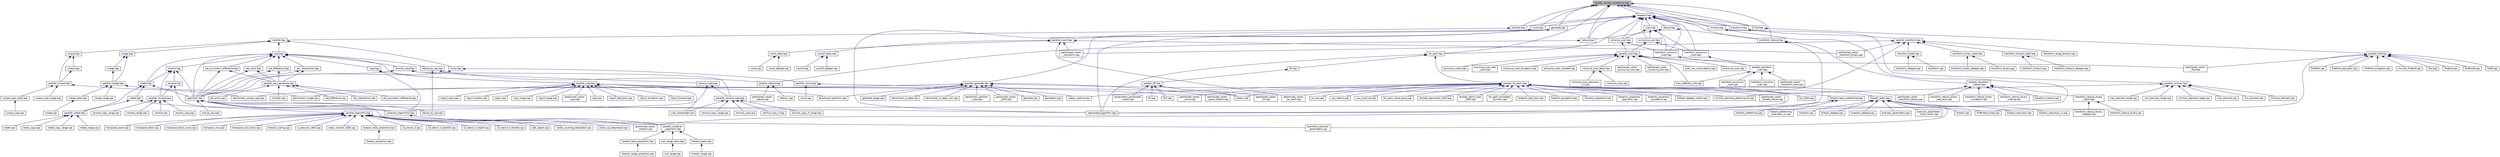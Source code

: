 digraph "handle_remote_exceptions.hpp"
{
  edge [fontname="Helvetica",fontsize="10",labelfontname="Helvetica",labelfontsize="10"];
  node [fontname="Helvetica",fontsize="10",shape=record];
  Node395 [label="handle_remote_exceptions.hpp",height=0.2,width=0.4,color="black", fillcolor="grey75", style="filled", fontcolor="black"];
  Node395 -> Node396 [dir="back",color="midnightblue",fontsize="10",style="solid",fontname="Helvetica"];
  Node396 [label="count.hpp",height=0.2,width=0.4,color="black", fillcolor="white", style="filled",URL="$d9/dd7/segmented__algorithms_2count_8hpp.html"];
  Node396 -> Node397 [dir="back",color="midnightblue",fontsize="10",style="solid",fontname="Helvetica"];
  Node397 [label="parallel_count.hpp",height=0.2,width=0.4,color="black", fillcolor="white", style="filled",URL="$de/d0a/parallel__count_8hpp.html"];
  Node397 -> Node398 [dir="back",color="midnightblue",fontsize="10",style="solid",fontname="Helvetica"];
  Node398 [label="count_tests.hpp",height=0.2,width=0.4,color="black", fillcolor="white", style="filled",URL="$de/d3a/count__tests_8hpp.html"];
  Node398 -> Node399 [dir="back",color="midnightblue",fontsize="10",style="solid",fontname="Helvetica"];
  Node399 [label="count.cpp",height=0.2,width=0.4,color="black", fillcolor="white", style="filled",URL="$d3/d01/count_8cpp.html"];
  Node398 -> Node400 [dir="back",color="midnightblue",fontsize="10",style="solid",fontname="Helvetica"];
  Node400 [label="count_datapar.cpp",height=0.2,width=0.4,color="black", fillcolor="white", style="filled",URL="$d6/d38/count__datapar_8cpp.html"];
  Node397 -> Node401 [dir="back",color="midnightblue",fontsize="10",style="solid",fontname="Helvetica"];
  Node401 [label="countif_tests.hpp",height=0.2,width=0.4,color="black", fillcolor="white", style="filled",URL="$d4/da4/countif__tests_8hpp.html"];
  Node401 -> Node402 [dir="back",color="midnightblue",fontsize="10",style="solid",fontname="Helvetica"];
  Node402 [label="countif.cpp",height=0.2,width=0.4,color="black", fillcolor="white", style="filled",URL="$d9/df1/countif_8cpp.html"];
  Node401 -> Node403 [dir="back",color="midnightblue",fontsize="10",style="solid",fontname="Helvetica"];
  Node403 [label="countif_datapar.cpp",height=0.2,width=0.4,color="black", fillcolor="white", style="filled",URL="$dc/d0b/countif__datapar_8cpp.html"];
  Node397 -> Node404 [dir="back",color="midnightblue",fontsize="10",style="solid",fontname="Helvetica"];
  Node404 [label="partitioned_vector\l_for_each.cpp",height=0.2,width=0.4,color="black", fillcolor="white", style="filled",URL="$de/dc8/partitioned__vector__for__each_8cpp.html"];
  Node397 -> Node405 [dir="back",color="midnightblue",fontsize="10",style="solid",fontname="Helvetica"];
  Node405 [label="partitioned_vector\l_transform.cpp",height=0.2,width=0.4,color="black", fillcolor="white", style="filled",URL="$d5/dda/partitioned__vector__transform_8cpp.html"];
  Node397 -> Node406 [dir="back",color="midnightblue",fontsize="10",style="solid",fontname="Helvetica"];
  Node406 [label="partitioned_vector\l_transform_binary.cpp",height=0.2,width=0.4,color="black", fillcolor="white", style="filled",URL="$d8/d95/partitioned__vector__transform__binary_8cpp.html"];
  Node396 -> Node407 [dir="back",color="midnightblue",fontsize="10",style="solid",fontname="Helvetica"];
  Node407 [label="segmented_algorithm.hpp",height=0.2,width=0.4,color="black", fillcolor="white", style="filled",URL="$d2/d57/segmented__algorithm_8hpp.html"];
  Node395 -> Node408 [dir="back",color="midnightblue",fontsize="10",style="solid",fontname="Helvetica"];
  Node408 [label="dispatch.hpp",height=0.2,width=0.4,color="black", fillcolor="white", style="filled",URL="$d6/dc5/segmented__algorithms_2detail_2dispatch_8hpp.html"];
  Node408 -> Node396 [dir="back",color="midnightblue",fontsize="10",style="solid",fontname="Helvetica"];
  Node408 -> Node409 [dir="back",color="midnightblue",fontsize="10",style="solid",fontname="Helvetica"];
  Node409 [label="reduce.hpp",height=0.2,width=0.4,color="black", fillcolor="white", style="filled",URL="$d9/d26/parallel_2segmented__algorithms_2detail_2reduce_8hpp.html"];
  Node409 -> Node410 [dir="back",color="midnightblue",fontsize="10",style="solid",fontname="Helvetica"];
  Node410 [label="reduce.hpp",height=0.2,width=0.4,color="black", fillcolor="white", style="filled",URL="$d8/d1a/parallel_2segmented__algorithms_2reduce_8hpp.html"];
  Node410 -> Node411 [dir="back",color="midnightblue",fontsize="10",style="solid",fontname="Helvetica"];
  Node411 [label="parallel_reduce.hpp",height=0.2,width=0.4,color="black", fillcolor="white", style="filled",URL="$d4/d04/parallel__reduce_8hpp.html"];
  Node411 -> Node412 [dir="back",color="midnightblue",fontsize="10",style="solid",fontname="Helvetica"];
  Node412 [label="reduce_.cpp",height=0.2,width=0.4,color="black", fillcolor="white", style="filled",URL="$d5/d03/reduce___8cpp.html"];
  Node411 -> Node413 [dir="back",color="midnightblue",fontsize="10",style="solid",fontname="Helvetica"];
  Node413 [label="partitioned_vector\l_reduce.cpp",height=0.2,width=0.4,color="black", fillcolor="white", style="filled",URL="$d0/d35/partitioned__vector__reduce_8cpp.html"];
  Node409 -> Node414 [dir="back",color="midnightblue",fontsize="10",style="solid",fontname="Helvetica"];
  Node414 [label="transform_reduce.hpp",height=0.2,width=0.4,color="black", fillcolor="white", style="filled",URL="$d5/da7/segmented__algorithms_2transform__reduce_8hpp.html"];
  Node414 -> Node415 [dir="back",color="midnightblue",fontsize="10",style="solid",fontname="Helvetica"];
  Node415 [label="parallel_transform\l_reduce.hpp",height=0.2,width=0.4,color="black", fillcolor="white", style="filled",URL="$d9/d59/parallel__transform__reduce_8hpp.html"];
  Node415 -> Node416 [dir="back",color="midnightblue",fontsize="10",style="solid",fontname="Helvetica"];
  Node416 [label="transform_reduce_binary\l_scaling.cpp",height=0.2,width=0.4,color="black", fillcolor="white", style="filled",URL="$d1/dae/transform__reduce__binary__scaling_8cpp.html"];
  Node415 -> Node417 [dir="back",color="midnightblue",fontsize="10",style="solid",fontname="Helvetica"];
  Node417 [label="transform_reduce.cpp",height=0.2,width=0.4,color="black", fillcolor="white", style="filled",URL="$dc/db9/transform__reduce_8cpp.html"];
  Node415 -> Node418 [dir="back",color="midnightblue",fontsize="10",style="solid",fontname="Helvetica"];
  Node418 [label="transform_reduce_binary\l_tests.hpp",height=0.2,width=0.4,color="black", fillcolor="white", style="filled",URL="$da/d3e/transform__reduce__binary__tests_8hpp.html"];
  Node418 -> Node419 [dir="back",color="midnightblue",fontsize="10",style="solid",fontname="Helvetica"];
  Node419 [label="transform_reduce_binary.cpp",height=0.2,width=0.4,color="black", fillcolor="white", style="filled",URL="$d2/db0/transform__reduce__binary_8cpp.html"];
  Node418 -> Node420 [dir="back",color="midnightblue",fontsize="10",style="solid",fontname="Helvetica"];
  Node420 [label="transform_reduce_binary\l_datapar.cpp",height=0.2,width=0.4,color="black", fillcolor="white", style="filled",URL="$d8/d42/transform__reduce__binary__datapar_8cpp.html"];
  Node415 -> Node421 [dir="back",color="midnightblue",fontsize="10",style="solid",fontname="Helvetica"];
  Node421 [label="transform_reduce_binary\l_bad_alloc.cpp",height=0.2,width=0.4,color="black", fillcolor="white", style="filled",URL="$d6/d34/transform__reduce__binary__bad__alloc_8cpp.html"];
  Node415 -> Node422 [dir="back",color="midnightblue",fontsize="10",style="solid",fontname="Helvetica"];
  Node422 [label="transform_reduce_binary\l_exception.cpp",height=0.2,width=0.4,color="black", fillcolor="white", style="filled",URL="$d0/d01/transform__reduce__binary__exception_8cpp.html"];
  Node415 -> Node423 [dir="back",color="midnightblue",fontsize="10",style="solid",fontname="Helvetica"];
  Node423 [label="partitioned_vector\l_transform_reduce.cpp",height=0.2,width=0.4,color="black", fillcolor="white", style="filled",URL="$d7/dab/partitioned__vector__transform__reduce_8cpp.html"];
  Node414 -> Node407 [dir="back",color="midnightblue",fontsize="10",style="solid",fontname="Helvetica"];
  Node408 -> Node424 [dir="back",color="midnightblue",fontsize="10",style="solid",fontname="Helvetica"];
  Node424 [label="scan.hpp",height=0.2,width=0.4,color="black", fillcolor="white", style="filled",URL="$de/dc0/scan_8hpp.html"];
  Node424 -> Node425 [dir="back",color="midnightblue",fontsize="10",style="solid",fontname="Helvetica"];
  Node425 [label="exclusive_scan.hpp",height=0.2,width=0.4,color="black", fillcolor="white", style="filled",URL="$d0/d53/segmented__algorithms_2exclusive__scan_8hpp.html"];
  Node425 -> Node426 [dir="back",color="midnightblue",fontsize="10",style="solid",fontname="Helvetica"];
  Node426 [label="parallel_scan.hpp",height=0.2,width=0.4,color="black", fillcolor="white", style="filled",URL="$d6/d0a/parallel__scan_8hpp.html"];
  Node426 -> Node427 [dir="back",color="midnightblue",fontsize="10",style="solid",fontname="Helvetica"];
  Node427 [label="scan_different_inits.cpp",height=0.2,width=0.4,color="black", fillcolor="white", style="filled",URL="$d6/d4b/scan__different__inits_8cpp.html"];
  Node426 -> Node428 [dir="back",color="midnightblue",fontsize="10",style="solid",fontname="Helvetica"];
  Node428 [label="scan_non_commutative.cpp",height=0.2,width=0.4,color="black", fillcolor="white", style="filled",URL="$d8/de4/scan__non__commutative_8cpp.html"];
  Node426 -> Node429 [dir="back",color="midnightblue",fontsize="10",style="solid",fontname="Helvetica"];
  Node429 [label="exclusive_scan.cpp",height=0.2,width=0.4,color="black", fillcolor="white", style="filled",URL="$dc/dd7/exclusive__scan_8cpp.html"];
  Node426 -> Node430 [dir="back",color="midnightblue",fontsize="10",style="solid",fontname="Helvetica"];
  Node430 [label="exclusive_scan2.cpp",height=0.2,width=0.4,color="black", fillcolor="white", style="filled",URL="$dc/dc7/exclusive__scan2_8cpp.html"];
  Node426 -> Node431 [dir="back",color="midnightblue",fontsize="10",style="solid",fontname="Helvetica"];
  Node431 [label="exclusive_scan_bad\l_alloc.cpp",height=0.2,width=0.4,color="black", fillcolor="white", style="filled",URL="$d5/ded/exclusive__scan__bad__alloc_8cpp.html"];
  Node426 -> Node432 [dir="back",color="midnightblue",fontsize="10",style="solid",fontname="Helvetica"];
  Node432 [label="exclusive_scan_exception.cpp",height=0.2,width=0.4,color="black", fillcolor="white", style="filled",URL="$d1/d9b/exclusive__scan__exception_8cpp.html"];
  Node426 -> Node433 [dir="back",color="midnightblue",fontsize="10",style="solid",fontname="Helvetica"];
  Node433 [label="exclusive_scan_validate.cpp",height=0.2,width=0.4,color="black", fillcolor="white", style="filled",URL="$df/d8d/exclusive__scan__validate_8cpp.html"];
  Node426 -> Node434 [dir="back",color="midnightblue",fontsize="10",style="solid",fontname="Helvetica"];
  Node434 [label="inclusive_scan_tests.hpp",height=0.2,width=0.4,color="black", fillcolor="white", style="filled",URL="$d1/d1e/inclusive__scan__tests_8hpp.html"];
  Node434 -> Node435 [dir="back",color="midnightblue",fontsize="10",style="solid",fontname="Helvetica"];
  Node435 [label="inclusive_scan.cpp",height=0.2,width=0.4,color="black", fillcolor="white", style="filled",URL="$d4/d31/inclusive__scan_8cpp.html"];
  Node434 -> Node436 [dir="back",color="midnightblue",fontsize="10",style="solid",fontname="Helvetica"];
  Node436 [label="inclusive_scan_executors\l_v1.cpp",height=0.2,width=0.4,color="black", fillcolor="white", style="filled",URL="$da/dda/inclusive__scan__executors__v1_8cpp.html"];
  Node426 -> Node437 [dir="back",color="midnightblue",fontsize="10",style="solid",fontname="Helvetica"];
  Node437 [label="partitioned_vector\l_exclusive_scan.cpp",height=0.2,width=0.4,color="black", fillcolor="white", style="filled",URL="$d2/dda/partitioned__vector__exclusive__scan_8cpp.html"];
  Node426 -> Node438 [dir="back",color="midnightblue",fontsize="10",style="solid",fontname="Helvetica"];
  Node438 [label="partitioned_vector\l_find.cpp",height=0.2,width=0.4,color="black", fillcolor="white", style="filled",URL="$d7/d04/partitioned__vector__find_8cpp.html"];
  Node426 -> Node439 [dir="back",color="midnightblue",fontsize="10",style="solid",fontname="Helvetica"];
  Node439 [label="partitioned_vector\l_inclusive_scan.cpp",height=0.2,width=0.4,color="black", fillcolor="white", style="filled",URL="$d0/dd9/partitioned__vector__inclusive__scan_8cpp.html"];
  Node425 -> Node440 [dir="back",color="midnightblue",fontsize="10",style="solid",fontname="Helvetica"];
  Node440 [label="transform_exclusive\l_scan.hpp",height=0.2,width=0.4,color="black", fillcolor="white", style="filled",URL="$d2/dda/segmented__algorithms_2transform__exclusive__scan_8hpp.html"];
  Node440 -> Node441 [dir="back",color="midnightblue",fontsize="10",style="solid",fontname="Helvetica"];
  Node441 [label="parallel_transform\l_scan.hpp",height=0.2,width=0.4,color="black", fillcolor="white", style="filled",URL="$da/de2/parallel__transform__scan_8hpp.html"];
  Node441 -> Node427 [dir="back",color="midnightblue",fontsize="10",style="solid",fontname="Helvetica"];
  Node441 -> Node442 [dir="back",color="midnightblue",fontsize="10",style="solid",fontname="Helvetica"];
  Node442 [label="transform_exclusive\l_scan.cpp",height=0.2,width=0.4,color="black", fillcolor="white", style="filled",URL="$d0/d9c/transform__exclusive__scan_8cpp.html"];
  Node441 -> Node443 [dir="back",color="midnightblue",fontsize="10",style="solid",fontname="Helvetica"];
  Node443 [label="transform_inclusive\l_scan.cpp",height=0.2,width=0.4,color="black", fillcolor="white", style="filled",URL="$d0/d83/transform__inclusive__scan_8cpp.html"];
  Node441 -> Node444 [dir="back",color="midnightblue",fontsize="10",style="solid",fontname="Helvetica"];
  Node444 [label="partitioned_vector\l_transform_scan.cpp",height=0.2,width=0.4,color="black", fillcolor="white", style="filled",URL="$d5/d12/partitioned__vector__transform__scan_8cpp.html"];
  Node424 -> Node445 [dir="back",color="midnightblue",fontsize="10",style="solid",fontname="Helvetica"];
  Node445 [label="inclusive_scan.hpp",height=0.2,width=0.4,color="black", fillcolor="white", style="filled",URL="$d8/de5/segmented__algorithms_2inclusive__scan_8hpp.html"];
  Node445 -> Node426 [dir="back",color="midnightblue",fontsize="10",style="solid",fontname="Helvetica"];
  Node445 -> Node446 [dir="back",color="midnightblue",fontsize="10",style="solid",fontname="Helvetica"];
  Node446 [label="transform_inclusive\l_scan.hpp",height=0.2,width=0.4,color="black", fillcolor="white", style="filled",URL="$d7/d20/segmented__algorithms_2transform__inclusive__scan_8hpp.html"];
  Node446 -> Node441 [dir="back",color="midnightblue",fontsize="10",style="solid",fontname="Helvetica"];
  Node424 -> Node440 [dir="back",color="midnightblue",fontsize="10",style="solid",fontname="Helvetica"];
  Node424 -> Node446 [dir="back",color="midnightblue",fontsize="10",style="solid",fontname="Helvetica"];
  Node408 -> Node447 [dir="back",color="midnightblue",fontsize="10",style="solid",fontname="Helvetica"];
  Node447 [label="transfer.hpp",height=0.2,width=0.4,color="black", fillcolor="white", style="filled",URL="$da/d37/parallel_2segmented__algorithms_2detail_2transfer_8hpp.html"];
  Node447 -> Node448 [dir="back",color="midnightblue",fontsize="10",style="solid",fontname="Helvetica"];
  Node448 [label="transfer.hpp",height=0.2,width=0.4,color="black", fillcolor="white", style="filled",URL="$d2/d1f/parallel_2algorithms_2detail_2transfer_8hpp.html"];
  Node448 -> Node449 [dir="back",color="midnightblue",fontsize="10",style="solid",fontname="Helvetica"];
  Node449 [label="copy.hpp",height=0.2,width=0.4,color="black", fillcolor="white", style="filled",URL="$d3/d90/algorithms_2copy_8hpp.html"];
  Node449 -> Node450 [dir="back",color="midnightblue",fontsize="10",style="solid",fontname="Helvetica"];
  Node450 [label="parallel_copy.hpp",height=0.2,width=0.4,color="black", fillcolor="white", style="filled",URL="$d8/d06/parallel__copy_8hpp.html"];
  Node450 -> Node451 [dir="back",color="midnightblue",fontsize="10",style="solid",fontname="Helvetica"];
  Node451 [label="cublas_matmul.cpp",height=0.2,width=0.4,color="black", fillcolor="white", style="filled",URL="$dd/d84/cublas__matmul_8cpp.html"];
  Node450 -> Node452 [dir="back",color="midnightblue",fontsize="10",style="solid",fontname="Helvetica"];
  Node452 [label="stream.cpp",height=0.2,width=0.4,color="black", fillcolor="white", style="filled",URL="$da/d5f/stream_8cpp.html"];
  Node450 -> Node453 [dir="back",color="midnightblue",fontsize="10",style="solid",fontname="Helvetica"];
  Node453 [label="benchmark_partition.cpp",height=0.2,width=0.4,color="black", fillcolor="white", style="filled",URL="$d9/d88/benchmark__partition_8cpp.html"];
  Node450 -> Node454 [dir="back",color="midnightblue",fontsize="10",style="solid",fontname="Helvetica"];
  Node454 [label="scan_shortlength.cpp",height=0.2,width=0.4,color="black", fillcolor="white", style="filled",URL="$de/d75/scan__shortlength_8cpp.html"];
  Node450 -> Node455 [dir="back",color="midnightblue",fontsize="10",style="solid",fontname="Helvetica"];
  Node455 [label="copy.cpp",height=0.2,width=0.4,color="black", fillcolor="white", style="filled",URL="$d9/d54/copy_8cpp.html"];
  Node450 -> Node456 [dir="back",color="midnightblue",fontsize="10",style="solid",fontname="Helvetica"];
  Node456 [label="copyif_bad_alloc.cpp",height=0.2,width=0.4,color="black", fillcolor="white", style="filled",URL="$d0/ddd/copyif__bad__alloc_8cpp.html"];
  Node450 -> Node457 [dir="back",color="midnightblue",fontsize="10",style="solid",fontname="Helvetica"];
  Node457 [label="copyif_exception.cpp",height=0.2,width=0.4,color="black", fillcolor="white", style="filled",URL="$dc/d81/copyif__exception_8cpp.html"];
  Node450 -> Node458 [dir="back",color="midnightblue",fontsize="10",style="solid",fontname="Helvetica"];
  Node458 [label="copyif_forward.cpp",height=0.2,width=0.4,color="black", fillcolor="white", style="filled",URL="$d3/d04/copyif__forward_8cpp.html"];
  Node450 -> Node459 [dir="back",color="midnightblue",fontsize="10",style="solid",fontname="Helvetica"];
  Node459 [label="copyif_input.cpp",height=0.2,width=0.4,color="black", fillcolor="white", style="filled",URL="$d5/d41/copyif__input_8cpp.html"];
  Node450 -> Node460 [dir="back",color="midnightblue",fontsize="10",style="solid",fontname="Helvetica"];
  Node460 [label="copyif_random.cpp",height=0.2,width=0.4,color="black", fillcolor="white", style="filled",URL="$dc/d22/copyif__random_8cpp.html"];
  Node450 -> Node461 [dir="back",color="midnightblue",fontsize="10",style="solid",fontname="Helvetica"];
  Node461 [label="copyn.cpp",height=0.2,width=0.4,color="black", fillcolor="white", style="filled",URL="$d3/d44/copyn_8cpp.html"];
  Node450 -> Node462 [dir="back",color="midnightblue",fontsize="10",style="solid",fontname="Helvetica"];
  Node462 [label="copy_range.cpp",height=0.2,width=0.4,color="black", fillcolor="white", style="filled",URL="$d8/d92/copy__range_8cpp.html"];
  Node450 -> Node463 [dir="back",color="midnightblue",fontsize="10",style="solid",fontname="Helvetica"];
  Node463 [label="copyif_range.cpp",height=0.2,width=0.4,color="black", fillcolor="white", style="filled",URL="$dc/dff/copyif__range_8cpp.html"];
  Node450 -> Node464 [dir="back",color="midnightblue",fontsize="10",style="solid",fontname="Helvetica"];
  Node464 [label="partitioned_vector\l_copy.cpp",height=0.2,width=0.4,color="black", fillcolor="white", style="filled",URL="$d9/d91/partitioned__vector__copy_8cpp.html"];
  Node449 -> Node465 [dir="back",color="midnightblue",fontsize="10",style="solid",fontname="Helvetica"];
  Node465 [label="algorithm.hpp",height=0.2,width=0.4,color="black", fillcolor="white", style="filled",URL="$de/d55/algorithm_8hpp.html"];
  Node465 -> Node466 [dir="back",color="midnightblue",fontsize="10",style="solid",fontname="Helvetica"];
  Node466 [label="parallel_algorithm.hpp",height=0.2,width=0.4,color="black", fillcolor="white", style="filled",URL="$d9/db1/parallel__algorithm_8hpp.html"];
  Node466 -> Node467 [dir="back",color="midnightblue",fontsize="10",style="solid",fontname="Helvetica"];
  Node467 [label="1d_stencil_4.cpp",height=0.2,width=0.4,color="black", fillcolor="white", style="filled",URL="$d1/d7d/1d__stencil__4_8cpp.html"];
  Node466 -> Node468 [dir="back",color="midnightblue",fontsize="10",style="solid",fontname="Helvetica"];
  Node468 [label="1d_stencil_4_parallel.cpp",height=0.2,width=0.4,color="black", fillcolor="white", style="filled",URL="$d6/d05/1d__stencil__4__parallel_8cpp.html"];
  Node466 -> Node469 [dir="back",color="midnightblue",fontsize="10",style="solid",fontname="Helvetica"];
  Node469 [label="1d_stencil_4_repart.cpp",height=0.2,width=0.4,color="black", fillcolor="white", style="filled",URL="$d0/d6b/1d__stencil__4__repart_8cpp.html"];
  Node466 -> Node470 [dir="back",color="midnightblue",fontsize="10",style="solid",fontname="Helvetica"];
  Node470 [label="1d_stencil_4_throttle.cpp",height=0.2,width=0.4,color="black", fillcolor="white", style="filled",URL="$d6/de5/1d__stencil__4__throttle_8cpp.html"];
  Node466 -> Node471 [dir="back",color="midnightblue",fontsize="10",style="solid",fontname="Helvetica"];
  Node471 [label="safe_object.cpp",height=0.2,width=0.4,color="black", fillcolor="white", style="filled",URL="$dd/d52/safe__object_8cpp.html"];
  Node466 -> Node472 [dir="back",color="midnightblue",fontsize="10",style="solid",fontname="Helvetica"];
  Node472 [label="vector_counting_dotproduct.cpp",height=0.2,width=0.4,color="black", fillcolor="white", style="filled",URL="$df/de9/vector__counting__dotproduct_8cpp.html"];
  Node466 -> Node473 [dir="back",color="midnightblue",fontsize="10",style="solid",fontname="Helvetica"];
  Node473 [label="vector_zip_dotproduct.cpp",height=0.2,width=0.4,color="black", fillcolor="white", style="filled",URL="$dc/d18/vector__zip__dotproduct_8cpp.html"];
  Node466 -> Node474 [dir="back",color="midnightblue",fontsize="10",style="solid",fontname="Helvetica"];
  Node474 [label="transpose_await.cpp",height=0.2,width=0.4,color="black", fillcolor="white", style="filled",URL="$de/d68/transpose__await_8cpp.html"];
  Node466 -> Node475 [dir="back",color="midnightblue",fontsize="10",style="solid",fontname="Helvetica"];
  Node475 [label="transpose_block.cpp",height=0.2,width=0.4,color="black", fillcolor="white", style="filled",URL="$d0/de1/transpose__block_8cpp.html"];
  Node466 -> Node476 [dir="back",color="midnightblue",fontsize="10",style="solid",fontname="Helvetica"];
  Node476 [label="transpose_block_numa.cpp",height=0.2,width=0.4,color="black", fillcolor="white", style="filled",URL="$dd/d3b/transpose__block__numa_8cpp.html"];
  Node466 -> Node477 [dir="back",color="midnightblue",fontsize="10",style="solid",fontname="Helvetica"];
  Node477 [label="transpose_smp.cpp",height=0.2,width=0.4,color="black", fillcolor="white", style="filled",URL="$d2/d99/transpose__smp_8cpp.html"];
  Node466 -> Node478 [dir="back",color="midnightblue",fontsize="10",style="solid",fontname="Helvetica"];
  Node478 [label="transpose_smp_block.cpp",height=0.2,width=0.4,color="black", fillcolor="white", style="filled",URL="$da/d4d/transpose__smp__block_8cpp.html"];
  Node466 -> Node479 [dir="back",color="midnightblue",fontsize="10",style="solid",fontname="Helvetica"];
  Node479 [label="foreach_scaling.cpp",height=0.2,width=0.4,color="black", fillcolor="white", style="filled",URL="$d4/d94/foreach__scaling_8cpp.html"];
  Node466 -> Node480 [dir="back",color="midnightblue",fontsize="10",style="solid",fontname="Helvetica"];
  Node480 [label="partitioned_vector\l_foreach.cpp",height=0.2,width=0.4,color="black", fillcolor="white", style="filled",URL="$df/d5f/partitioned__vector__foreach_8cpp.html"];
  Node466 -> Node481 [dir="back",color="midnightblue",fontsize="10",style="solid",fontname="Helvetica"];
  Node481 [label="is_executor_1691.cpp",height=0.2,width=0.4,color="black", fillcolor="white", style="filled",URL="$d2/d1e/is__executor__1691_8cpp.html"];
  Node466 -> Node482 [dir="back",color="midnightblue",fontsize="10",style="solid",fontname="Helvetica"];
  Node482 [label="static_chunker_2282.cpp",height=0.2,width=0.4,color="black", fillcolor="white", style="filled",URL="$d5/d52/static__chunker__2282_8cpp.html"];
  Node466 -> Node483 [dir="back",color="midnightblue",fontsize="10",style="solid",fontname="Helvetica"];
  Node483 [label="foreach_tests_projection.hpp",height=0.2,width=0.4,color="black", fillcolor="white", style="filled",URL="$dd/d98/algorithms_2foreach__tests__projection_8hpp.html"];
  Node483 -> Node484 [dir="back",color="midnightblue",fontsize="10",style="solid",fontname="Helvetica"];
  Node484 [label="foreach_projection.cpp",height=0.2,width=0.4,color="black", fillcolor="white", style="filled",URL="$d3/d3e/foreach__projection_8cpp.html"];
  Node466 -> Node485 [dir="back",color="midnightblue",fontsize="10",style="solid",fontname="Helvetica"];
  Node485 [label="persistent_executor\l_parameters.cpp",height=0.2,width=0.4,color="black", fillcolor="white", style="filled",URL="$db/d9b/persistent__executor__parameters_8cpp.html"];
  Node465 -> Node486 [dir="back",color="midnightblue",fontsize="10",style="solid",fontname="Helvetica"];
  Node486 [label="parallel_container\l_algorithm.hpp",height=0.2,width=0.4,color="black", fillcolor="white", style="filled",URL="$d4/d28/parallel__container__algorithm_8hpp.html"];
  Node486 -> Node487 [dir="back",color="midnightblue",fontsize="10",style="solid",fontname="Helvetica"];
  Node487 [label="foreach_tests.hpp",height=0.2,width=0.4,color="black", fillcolor="white", style="filled",URL="$d1/da3/container__algorithms_2foreach__tests_8hpp.html"];
  Node487 -> Node488 [dir="back",color="midnightblue",fontsize="10",style="solid",fontname="Helvetica"];
  Node488 [label="foreach_range.cpp",height=0.2,width=0.4,color="black", fillcolor="white", style="filled",URL="$d1/d8e/foreach__range_8cpp.html"];
  Node486 -> Node489 [dir="back",color="midnightblue",fontsize="10",style="solid",fontname="Helvetica"];
  Node489 [label="foreach_tests_projection.hpp",height=0.2,width=0.4,color="black", fillcolor="white", style="filled",URL="$d4/d89/container__algorithms_2foreach__tests__projection_8hpp.html"];
  Node489 -> Node490 [dir="back",color="midnightblue",fontsize="10",style="solid",fontname="Helvetica"];
  Node490 [label="foreach_range_projection.cpp",height=0.2,width=0.4,color="black", fillcolor="white", style="filled",URL="$d6/d56/foreach__range__projection_8cpp.html"];
  Node486 -> Node491 [dir="back",color="midnightblue",fontsize="10",style="solid",fontname="Helvetica"];
  Node491 [label="sort_range_tests.hpp",height=0.2,width=0.4,color="black", fillcolor="white", style="filled",URL="$df/d52/sort__range__tests_8hpp.html"];
  Node491 -> Node492 [dir="back",color="midnightblue",fontsize="10",style="solid",fontname="Helvetica"];
  Node492 [label="sort_range.cpp",height=0.2,width=0.4,color="black", fillcolor="white", style="filled",URL="$dd/d6a/sort__range_8cpp.html"];
  Node465 -> Node493 [dir="back",color="midnightblue",fontsize="10",style="solid",fontname="Helvetica"];
  Node493 [label="container_algorithms.hpp",height=0.2,width=0.4,color="black", fillcolor="white", style="filled",URL="$de/da1/container__algorithms_8hpp.html"];
  Node493 -> Node486 [dir="back",color="midnightblue",fontsize="10",style="solid",fontname="Helvetica"];
  Node465 -> Node407 [dir="back",color="midnightblue",fontsize="10",style="solid",fontname="Helvetica"];
  Node465 -> Node494 [dir="back",color="midnightblue",fontsize="10",style="solid",fontname="Helvetica"];
  Node494 [label="findfirstof_binary.cpp",height=0.2,width=0.4,color="black", fillcolor="white", style="filled",URL="$db/da2/findfirstof__binary_8cpp.html"];
  Node465 -> Node495 [dir="back",color="midnightblue",fontsize="10",style="solid",fontname="Helvetica"];
  Node495 [label="reduce_by_key.cpp",height=0.2,width=0.4,color="black", fillcolor="white", style="filled",URL="$dd/dde/reduce__by__key_8cpp.html"];
  Node465 -> Node496 [dir="back",color="midnightblue",fontsize="10",style="solid",fontname="Helvetica"];
  Node496 [label="sort_by_key.cpp",height=0.2,width=0.4,color="black", fillcolor="white", style="filled",URL="$df/daa/sort__by__key_8cpp.html"];
  Node449 -> Node497 [dir="back",color="midnightblue",fontsize="10",style="solid",fontname="Helvetica"];
  Node497 [label="reduce_by_key.hpp",height=0.2,width=0.4,color="black", fillcolor="white", style="filled",URL="$d9/d4a/reduce__by__key_8hpp.html"];
  Node497 -> Node411 [dir="back",color="midnightblue",fontsize="10",style="solid",fontname="Helvetica"];
  Node497 -> Node495 [dir="back",color="midnightblue",fontsize="10",style="solid",fontname="Helvetica"];
  Node449 -> Node498 [dir="back",color="midnightblue",fontsize="10",style="solid",fontname="Helvetica"];
  Node498 [label="remove_copy.hpp",height=0.2,width=0.4,color="black", fillcolor="white", style="filled",URL="$d6/db8/algorithms_2remove__copy_8hpp.html"];
  Node498 -> Node499 [dir="back",color="midnightblue",fontsize="10",style="solid",fontname="Helvetica"];
  Node499 [label="parallel_remove_copy.hpp",height=0.2,width=0.4,color="black", fillcolor="white", style="filled",URL="$d3/d53/parallel__remove__copy_8hpp.html"];
  Node499 -> Node454 [dir="back",color="midnightblue",fontsize="10",style="solid",fontname="Helvetica"];
  Node499 -> Node500 [dir="back",color="midnightblue",fontsize="10",style="solid",fontname="Helvetica"];
  Node500 [label="remove_copy.cpp",height=0.2,width=0.4,color="black", fillcolor="white", style="filled",URL="$de/db8/remove__copy_8cpp.html"];
  Node499 -> Node501 [dir="back",color="midnightblue",fontsize="10",style="solid",fontname="Helvetica"];
  Node501 [label="remove_copy_if.cpp",height=0.2,width=0.4,color="black", fillcolor="white", style="filled",URL="$d1/d0f/remove__copy__if_8cpp.html"];
  Node499 -> Node502 [dir="back",color="midnightblue",fontsize="10",style="solid",fontname="Helvetica"];
  Node502 [label="remove_copy_if_range.cpp",height=0.2,width=0.4,color="black", fillcolor="white", style="filled",URL="$df/d42/remove__copy__if__range_8cpp.html"];
  Node499 -> Node503 [dir="back",color="midnightblue",fontsize="10",style="solid",fontname="Helvetica"];
  Node503 [label="remove_copy_range.cpp",height=0.2,width=0.4,color="black", fillcolor="white", style="filled",URL="$dd/d90/remove__copy__range_8cpp.html"];
  Node498 -> Node465 [dir="back",color="midnightblue",fontsize="10",style="solid",fontname="Helvetica"];
  Node498 -> Node504 [dir="back",color="midnightblue",fontsize="10",style="solid",fontname="Helvetica"];
  Node504 [label="remove_copy.hpp",height=0.2,width=0.4,color="black", fillcolor="white", style="filled",URL="$d5/d0b/container__algorithms_2remove__copy_8hpp.html"];
  Node504 -> Node499 [dir="back",color="midnightblue",fontsize="10",style="solid",fontname="Helvetica"];
  Node504 -> Node493 [dir="back",color="midnightblue",fontsize="10",style="solid",fontname="Helvetica"];
  Node449 -> Node505 [dir="back",color="midnightblue",fontsize="10",style="solid",fontname="Helvetica"];
  Node505 [label="reverse.hpp",height=0.2,width=0.4,color="black", fillcolor="white", style="filled",URL="$d2/df8/algorithms_2reverse_8hpp.html"];
  Node505 -> Node506 [dir="back",color="midnightblue",fontsize="10",style="solid",fontname="Helvetica"];
  Node506 [label="parallel_reverse.hpp",height=0.2,width=0.4,color="black", fillcolor="white", style="filled",URL="$d0/d25/parallel__reverse_8hpp.html"];
  Node506 -> Node507 [dir="back",color="midnightblue",fontsize="10",style="solid",fontname="Helvetica"];
  Node507 [label="reverse.cpp",height=0.2,width=0.4,color="black", fillcolor="white", style="filled",URL="$d8/dc4/reverse_8cpp.html"];
  Node506 -> Node508 [dir="back",color="midnightblue",fontsize="10",style="solid",fontname="Helvetica"];
  Node508 [label="reverse_copy.cpp",height=0.2,width=0.4,color="black", fillcolor="white", style="filled",URL="$dd/d14/reverse__copy_8cpp.html"];
  Node506 -> Node509 [dir="back",color="midnightblue",fontsize="10",style="solid",fontname="Helvetica"];
  Node509 [label="reverse_copy_range.cpp",height=0.2,width=0.4,color="black", fillcolor="white", style="filled",URL="$dc/d43/reverse__copy__range_8cpp.html"];
  Node506 -> Node510 [dir="back",color="midnightblue",fontsize="10",style="solid",fontname="Helvetica"];
  Node510 [label="reverse_range.cpp",height=0.2,width=0.4,color="black", fillcolor="white", style="filled",URL="$df/de9/reverse__range_8cpp.html"];
  Node505 -> Node465 [dir="back",color="midnightblue",fontsize="10",style="solid",fontname="Helvetica"];
  Node505 -> Node511 [dir="back",color="midnightblue",fontsize="10",style="solid",fontname="Helvetica"];
  Node511 [label="rotate.hpp",height=0.2,width=0.4,color="black", fillcolor="white", style="filled",URL="$da/df0/algorithms_2rotate_8hpp.html"];
  Node511 -> Node512 [dir="back",color="midnightblue",fontsize="10",style="solid",fontname="Helvetica"];
  Node512 [label="parallel_rotate.hpp",height=0.2,width=0.4,color="black", fillcolor="white", style="filled",URL="$db/dcd/parallel__rotate_8hpp.html"];
  Node512 -> Node513 [dir="back",color="midnightblue",fontsize="10",style="solid",fontname="Helvetica"];
  Node513 [label="rotate.cpp",height=0.2,width=0.4,color="black", fillcolor="white", style="filled",URL="$d7/d5d/rotate_8cpp.html"];
  Node512 -> Node514 [dir="back",color="midnightblue",fontsize="10",style="solid",fontname="Helvetica"];
  Node514 [label="rotate_copy.cpp",height=0.2,width=0.4,color="black", fillcolor="white", style="filled",URL="$da/d77/rotate__copy_8cpp.html"];
  Node512 -> Node515 [dir="back",color="midnightblue",fontsize="10",style="solid",fontname="Helvetica"];
  Node515 [label="rotate_copy_range.cpp",height=0.2,width=0.4,color="black", fillcolor="white", style="filled",URL="$df/d8b/rotate__copy__range_8cpp.html"];
  Node512 -> Node516 [dir="back",color="midnightblue",fontsize="10",style="solid",fontname="Helvetica"];
  Node516 [label="rotate_range.cpp",height=0.2,width=0.4,color="black", fillcolor="white", style="filled",URL="$d5/d40/rotate__range_8cpp.html"];
  Node511 -> Node465 [dir="back",color="midnightblue",fontsize="10",style="solid",fontname="Helvetica"];
  Node511 -> Node517 [dir="back",color="midnightblue",fontsize="10",style="solid",fontname="Helvetica"];
  Node517 [label="rotate.hpp",height=0.2,width=0.4,color="black", fillcolor="white", style="filled",URL="$da/d1b/container__algorithms_2rotate_8hpp.html"];
  Node517 -> Node512 [dir="back",color="midnightblue",fontsize="10",style="solid",fontname="Helvetica"];
  Node517 -> Node493 [dir="back",color="midnightblue",fontsize="10",style="solid",fontname="Helvetica"];
  Node505 -> Node518 [dir="back",color="midnightblue",fontsize="10",style="solid",fontname="Helvetica"];
  Node518 [label="reverse.hpp",height=0.2,width=0.4,color="black", fillcolor="white", style="filled",URL="$db/dd1/container__algorithms_2reverse_8hpp.html"];
  Node518 -> Node506 [dir="back",color="midnightblue",fontsize="10",style="solid",fontname="Helvetica"];
  Node518 -> Node493 [dir="back",color="midnightblue",fontsize="10",style="solid",fontname="Helvetica"];
  Node449 -> Node511 [dir="back",color="midnightblue",fontsize="10",style="solid",fontname="Helvetica"];
  Node449 -> Node519 [dir="back",color="midnightblue",fontsize="10",style="solid",fontname="Helvetica"];
  Node519 [label="set_difference.hpp",height=0.2,width=0.4,color="black", fillcolor="white", style="filled",URL="$d9/d20/set__difference_8hpp.html"];
  Node519 -> Node520 [dir="back",color="midnightblue",fontsize="10",style="solid",fontname="Helvetica"];
  Node520 [label="parallel_set_operations.hpp",height=0.2,width=0.4,color="black", fillcolor="white", style="filled",URL="$d6/d3c/parallel__set__operations_8hpp.html"];
  Node520 -> Node521 [dir="back",color="midnightblue",fontsize="10",style="solid",fontname="Helvetica"];
  Node521 [label="includes.cpp",height=0.2,width=0.4,color="black", fillcolor="white", style="filled",URL="$dc/d10/includes_8cpp.html"];
  Node520 -> Node522 [dir="back",color="midnightblue",fontsize="10",style="solid",fontname="Helvetica"];
  Node522 [label="set_difference.cpp",height=0.2,width=0.4,color="black", fillcolor="white", style="filled",URL="$d5/d98/set__difference_8cpp.html"];
  Node520 -> Node523 [dir="back",color="midnightblue",fontsize="10",style="solid",fontname="Helvetica"];
  Node523 [label="set_intersection.cpp",height=0.2,width=0.4,color="black", fillcolor="white", style="filled",URL="$dd/d83/set__intersection_8cpp.html"];
  Node520 -> Node524 [dir="back",color="midnightblue",fontsize="10",style="solid",fontname="Helvetica"];
  Node524 [label="set_symmetric_difference.cpp",height=0.2,width=0.4,color="black", fillcolor="white", style="filled",URL="$d4/d0c/set__symmetric__difference_8cpp.html"];
  Node520 -> Node525 [dir="back",color="midnightblue",fontsize="10",style="solid",fontname="Helvetica"];
  Node525 [label="set_union.cpp",height=0.2,width=0.4,color="black", fillcolor="white", style="filled",URL="$d7/d76/set__union_8cpp.html"];
  Node519 -> Node465 [dir="back",color="midnightblue",fontsize="10",style="solid",fontname="Helvetica"];
  Node449 -> Node526 [dir="back",color="midnightblue",fontsize="10",style="solid",fontname="Helvetica"];
  Node526 [label="set_intersection.hpp",height=0.2,width=0.4,color="black", fillcolor="white", style="filled",URL="$d1/dd5/set__intersection_8hpp.html"];
  Node526 -> Node520 [dir="back",color="midnightblue",fontsize="10",style="solid",fontname="Helvetica"];
  Node526 -> Node465 [dir="back",color="midnightblue",fontsize="10",style="solid",fontname="Helvetica"];
  Node449 -> Node527 [dir="back",color="midnightblue",fontsize="10",style="solid",fontname="Helvetica"];
  Node527 [label="set_symmetric_difference.hpp",height=0.2,width=0.4,color="black", fillcolor="white", style="filled",URL="$de/da4/set__symmetric__difference_8hpp.html"];
  Node527 -> Node520 [dir="back",color="midnightblue",fontsize="10",style="solid",fontname="Helvetica"];
  Node527 -> Node465 [dir="back",color="midnightblue",fontsize="10",style="solid",fontname="Helvetica"];
  Node449 -> Node528 [dir="back",color="midnightblue",fontsize="10",style="solid",fontname="Helvetica"];
  Node528 [label="set_union.hpp",height=0.2,width=0.4,color="black", fillcolor="white", style="filled",URL="$d9/d1a/set__union_8hpp.html"];
  Node528 -> Node520 [dir="back",color="midnightblue",fontsize="10",style="solid",fontname="Helvetica"];
  Node528 -> Node465 [dir="back",color="midnightblue",fontsize="10",style="solid",fontname="Helvetica"];
  Node449 -> Node529 [dir="back",color="midnightblue",fontsize="10",style="solid",fontname="Helvetica"];
  Node529 [label="copy.hpp",height=0.2,width=0.4,color="black", fillcolor="white", style="filled",URL="$dc/de5/container__algorithms_2copy_8hpp.html"];
  Node529 -> Node450 [dir="back",color="midnightblue",fontsize="10",style="solid",fontname="Helvetica"];
  Node529 -> Node493 [dir="back",color="midnightblue",fontsize="10",style="solid",fontname="Helvetica"];
  Node448 -> Node530 [dir="back",color="midnightblue",fontsize="10",style="solid",fontname="Helvetica"];
  Node530 [label="merge.hpp",height=0.2,width=0.4,color="black", fillcolor="white", style="filled",URL="$d6/dc7/algorithms_2merge_8hpp.html"];
  Node530 -> Node531 [dir="back",color="midnightblue",fontsize="10",style="solid",fontname="Helvetica"];
  Node531 [label="parallel_merge.hpp",height=0.2,width=0.4,color="black", fillcolor="white", style="filled",URL="$da/d52/parallel__merge_8hpp.html"];
  Node531 -> Node532 [dir="back",color="midnightblue",fontsize="10",style="solid",fontname="Helvetica"];
  Node532 [label="benchmark_merge.cpp",height=0.2,width=0.4,color="black", fillcolor="white", style="filled",URL="$dd/d49/benchmark__merge_8cpp.html"];
  Node531 -> Node533 [dir="back",color="midnightblue",fontsize="10",style="solid",fontname="Helvetica"];
  Node533 [label="merge_tests.hpp",height=0.2,width=0.4,color="black", fillcolor="white", style="filled",URL="$dc/d10/merge__tests_8hpp.html"];
  Node533 -> Node534 [dir="back",color="midnightblue",fontsize="10",style="solid",fontname="Helvetica"];
  Node534 [label="merge.cpp",height=0.2,width=0.4,color="black", fillcolor="white", style="filled",URL="$d1/da4/merge_8cpp.html"];
  Node531 -> Node535 [dir="back",color="midnightblue",fontsize="10",style="solid",fontname="Helvetica"];
  Node535 [label="merge_range.cpp",height=0.2,width=0.4,color="black", fillcolor="white", style="filled",URL="$db/d38/merge__range_8cpp.html"];
  Node530 -> Node536 [dir="back",color="midnightblue",fontsize="10",style="solid",fontname="Helvetica"];
  Node536 [label="merge.hpp",height=0.2,width=0.4,color="black", fillcolor="white", style="filled",URL="$d1/d93/container__algorithms_2merge_8hpp.html"];
  Node536 -> Node531 [dir="back",color="midnightblue",fontsize="10",style="solid",fontname="Helvetica"];
  Node448 -> Node537 [dir="back",color="midnightblue",fontsize="10",style="solid",fontname="Helvetica"];
  Node537 [label="move.hpp",height=0.2,width=0.4,color="black", fillcolor="white", style="filled",URL="$d4/d71/move_8hpp.html"];
  Node537 -> Node538 [dir="back",color="midnightblue",fontsize="10",style="solid",fontname="Helvetica"];
  Node538 [label="parallel_move.hpp",height=0.2,width=0.4,color="black", fillcolor="white", style="filled",URL="$d0/d4f/parallel__move_8hpp.html"];
  Node538 -> Node539 [dir="back",color="midnightblue",fontsize="10",style="solid",fontname="Helvetica"];
  Node539 [label="move.cpp",height=0.2,width=0.4,color="black", fillcolor="white", style="filled",URL="$d5/d5f/move_8cpp.html"];
  Node538 -> Node540 [dir="back",color="midnightblue",fontsize="10",style="solid",fontname="Helvetica"];
  Node540 [label="partitioned_vector\l_move.cpp",height=0.2,width=0.4,color="black", fillcolor="white", style="filled",URL="$d8/d25/partitioned__vector__move_8cpp.html"];
  Node537 -> Node465 [dir="back",color="midnightblue",fontsize="10",style="solid",fontname="Helvetica"];
  Node448 -> Node541 [dir="back",color="midnightblue",fontsize="10",style="solid",fontname="Helvetica"];
  Node541 [label="unique.hpp",height=0.2,width=0.4,color="black", fillcolor="white", style="filled",URL="$d8/d56/algorithms_2unique_8hpp.html"];
  Node541 -> Node542 [dir="back",color="midnightblue",fontsize="10",style="solid",fontname="Helvetica"];
  Node542 [label="parallel_unique.hpp",height=0.2,width=0.4,color="black", fillcolor="white", style="filled",URL="$d5/d3a/parallel__unique_8hpp.html"];
  Node542 -> Node543 [dir="back",color="midnightblue",fontsize="10",style="solid",fontname="Helvetica"];
  Node543 [label="benchmark_unique_copy.cpp",height=0.2,width=0.4,color="black", fillcolor="white", style="filled",URL="$d9/d53/benchmark__unique__copy_8cpp.html"];
  Node542 -> Node544 [dir="back",color="midnightblue",fontsize="10",style="solid",fontname="Helvetica"];
  Node544 [label="unique_copy_tests.hpp",height=0.2,width=0.4,color="black", fillcolor="white", style="filled",URL="$d8/dff/unique__copy__tests_8hpp.html"];
  Node544 -> Node545 [dir="back",color="midnightblue",fontsize="10",style="solid",fontname="Helvetica"];
  Node545 [label="unique_copy.cpp",height=0.2,width=0.4,color="black", fillcolor="white", style="filled",URL="$de/dbb/unique__copy_8cpp.html"];
  Node542 -> Node546 [dir="back",color="midnightblue",fontsize="10",style="solid",fontname="Helvetica"];
  Node546 [label="unique_copy_range.cpp",height=0.2,width=0.4,color="black", fillcolor="white", style="filled",URL="$db/d2d/unique__copy__range_8cpp.html"];
  Node541 -> Node547 [dir="back",color="midnightblue",fontsize="10",style="solid",fontname="Helvetica"];
  Node547 [label="unique.hpp",height=0.2,width=0.4,color="black", fillcolor="white", style="filled",URL="$dd/da8/container__algorithms_2unique_8hpp.html"];
  Node547 -> Node542 [dir="back",color="midnightblue",fontsize="10",style="solid",fontname="Helvetica"];
  Node408 -> Node425 [dir="back",color="midnightblue",fontsize="10",style="solid",fontname="Helvetica"];
  Node408 -> Node548 [dir="back",color="midnightblue",fontsize="10",style="solid",fontname="Helvetica"];
  Node548 [label="find.hpp",height=0.2,width=0.4,color="black", fillcolor="white", style="filled",URL="$d4/d1f/segmented__algorithms_2find_8hpp.html"];
  Node548 -> Node549 [dir="back",color="midnightblue",fontsize="10",style="solid",fontname="Helvetica"];
  Node549 [label="parallel_find.hpp",height=0.2,width=0.4,color="black", fillcolor="white", style="filled",URL="$d3/da7/parallel__find_8hpp.html"];
  Node549 -> Node550 [dir="back",color="midnightblue",fontsize="10",style="solid",fontname="Helvetica"];
  Node550 [label="minimal_findend.cpp",height=0.2,width=0.4,color="black", fillcolor="white", style="filled",URL="$da/d34/minimal__findend_8cpp.html"];
  Node549 -> Node551 [dir="back",color="midnightblue",fontsize="10",style="solid",fontname="Helvetica"];
  Node551 [label="find.cpp",height=0.2,width=0.4,color="black", fillcolor="white", style="filled",URL="$d4/dfc/find_8cpp.html"];
  Node549 -> Node552 [dir="back",color="midnightblue",fontsize="10",style="solid",fontname="Helvetica"];
  Node552 [label="findend.cpp",height=0.2,width=0.4,color="black", fillcolor="white", style="filled",URL="$de/d27/findend_8cpp.html"];
  Node549 -> Node553 [dir="back",color="midnightblue",fontsize="10",style="solid",fontname="Helvetica"];
  Node553 [label="findfirstof.cpp",height=0.2,width=0.4,color="black", fillcolor="white", style="filled",URL="$da/d85/findfirstof_8cpp.html"];
  Node549 -> Node494 [dir="back",color="midnightblue",fontsize="10",style="solid",fontname="Helvetica"];
  Node549 -> Node554 [dir="back",color="midnightblue",fontsize="10",style="solid",fontname="Helvetica"];
  Node554 [label="findif.cpp",height=0.2,width=0.4,color="black", fillcolor="white", style="filled",URL="$d4/d38/findif_8cpp.html"];
  Node549 -> Node555 [dir="back",color="midnightblue",fontsize="10",style="solid",fontname="Helvetica"];
  Node555 [label="findifnot.cpp",height=0.2,width=0.4,color="black", fillcolor="white", style="filled",URL="$dd/df5/findifnot_8cpp.html"];
  Node549 -> Node556 [dir="back",color="midnightblue",fontsize="10",style="solid",fontname="Helvetica"];
  Node556 [label="findifnot_bad_alloc.cpp",height=0.2,width=0.4,color="black", fillcolor="white", style="filled",URL="$df/de4/findifnot__bad__alloc_8cpp.html"];
  Node549 -> Node557 [dir="back",color="midnightblue",fontsize="10",style="solid",fontname="Helvetica"];
  Node557 [label="findifnot_exception.cpp",height=0.2,width=0.4,color="black", fillcolor="white", style="filled",URL="$dc/d17/findifnot__exception_8cpp.html"];
  Node549 -> Node438 [dir="back",color="midnightblue",fontsize="10",style="solid",fontname="Helvetica"];
  Node408 -> Node558 [dir="back",color="midnightblue",fontsize="10",style="solid",fontname="Helvetica"];
  Node558 [label="for_each.hpp",height=0.2,width=0.4,color="black", fillcolor="white", style="filled",URL="$de/daa/segmented__algorithms_2for__each_8hpp.html"];
  Node558 -> Node559 [dir="back",color="midnightblue",fontsize="10",style="solid",fontname="Helvetica"];
  Node559 [label="parallel_for_each.hpp",height=0.2,width=0.4,color="black", fillcolor="white", style="filled",URL="$db/df6/parallel__for__each_8hpp.html"];
  Node559 -> Node451 [dir="back",color="midnightblue",fontsize="10",style="solid",fontname="Helvetica"];
  Node559 -> Node560 [dir="back",color="midnightblue",fontsize="10",style="solid",fontname="Helvetica"];
  Node560 [label="partitioned_vector\l_spmd_foreach.cpp",height=0.2,width=0.4,color="black", fillcolor="white", style="filled",URL="$db/d7c/partitioned__vector__spmd__foreach_8cpp.html"];
  Node559 -> Node480 [dir="back",color="midnightblue",fontsize="10",style="solid",fontname="Helvetica"];
  Node559 -> Node561 [dir="back",color="midnightblue",fontsize="10",style="solid",fontname="Helvetica"];
  Node561 [label="osu_bibw.cpp",height=0.2,width=0.4,color="black", fillcolor="white", style="filled",URL="$d2/d04/osu__bibw_8cpp.html"];
  Node559 -> Node562 [dir="back",color="midnightblue",fontsize="10",style="solid",fontname="Helvetica"];
  Node562 [label="osu_bw.cpp",height=0.2,width=0.4,color="black", fillcolor="white", style="filled",URL="$d4/d20/osu__bw_8cpp.html"];
  Node559 -> Node563 [dir="back",color="midnightblue",fontsize="10",style="solid",fontname="Helvetica"];
  Node563 [label="osu_latency.cpp",height=0.2,width=0.4,color="black", fillcolor="white", style="filled",URL="$df/d58/osu__latency_8cpp.html"];
  Node559 -> Node564 [dir="back",color="midnightblue",fontsize="10",style="solid",fontname="Helvetica"];
  Node564 [label="osu_multi_lat.cpp",height=0.2,width=0.4,color="black", fillcolor="white", style="filled",URL="$d7/d91/osu__multi__lat_8cpp.html"];
  Node559 -> Node565 [dir="back",color="midnightblue",fontsize="10",style="solid",fontname="Helvetica"];
  Node565 [label="for_each_value_proxy.cpp",height=0.2,width=0.4,color="black", fillcolor="white", style="filled",URL="$d1/d78/for__each__value__proxy_8cpp.html"];
  Node559 -> Node566 [dir="back",color="midnightblue",fontsize="10",style="solid",fontname="Helvetica"];
  Node566 [label="lambda_arguments_2403.cpp",height=0.2,width=0.4,color="black", fillcolor="white", style="filled",URL="$d9/d6a/lambda__arguments__2403_8cpp.html"];
  Node559 -> Node567 [dir="back",color="midnightblue",fontsize="10",style="solid",fontname="Helvetica"];
  Node567 [label="lambda_return_type\l_2402.cpp",height=0.2,width=0.4,color="black", fillcolor="white", style="filled",URL="$dc/d13/lambda__return__type__2402_8cpp.html"];
  Node559 -> Node568 [dir="back",color="midnightblue",fontsize="10",style="solid",fontname="Helvetica"];
  Node568 [label="for_each_annotated\l_function.cpp",height=0.2,width=0.4,color="black", fillcolor="white", style="filled",URL="$d5/dbf/for__each__annotated__function_8cpp.html"];
  Node559 -> Node569 [dir="back",color="midnightblue",fontsize="10",style="solid",fontname="Helvetica"];
  Node569 [label="foreach_tests.hpp",height=0.2,width=0.4,color="black", fillcolor="white", style="filled",URL="$d4/d2c/algorithms_2foreach__tests_8hpp.html"];
  Node569 -> Node570 [dir="back",color="midnightblue",fontsize="10",style="solid",fontname="Helvetica"];
  Node570 [label="foreach.cpp",height=0.2,width=0.4,color="black", fillcolor="white", style="filled",URL="$d1/d33/foreach_8cpp.html"];
  Node569 -> Node571 [dir="back",color="midnightblue",fontsize="10",style="solid",fontname="Helvetica"];
  Node571 [label="foreach_executors.cpp",height=0.2,width=0.4,color="black", fillcolor="white", style="filled",URL="$d3/d54/foreach__executors_8cpp.html"];
  Node569 -> Node572 [dir="back",color="midnightblue",fontsize="10",style="solid",fontname="Helvetica"];
  Node572 [label="foreach_executors_v1.cpp",height=0.2,width=0.4,color="black", fillcolor="white", style="filled",URL="$dd/dda/foreach__executors__v1_8cpp.html"];
  Node569 -> Node573 [dir="back",color="midnightblue",fontsize="10",style="solid",fontname="Helvetica"];
  Node573 [label="foreachn.cpp",height=0.2,width=0.4,color="black", fillcolor="white", style="filled",URL="$d3/d1b/foreachn_8cpp.html"];
  Node569 -> Node574 [dir="back",color="midnightblue",fontsize="10",style="solid",fontname="Helvetica"];
  Node574 [label="foreach_datapar.cpp",height=0.2,width=0.4,color="black", fillcolor="white", style="filled",URL="$da/dfb/foreach__datapar_8cpp.html"];
  Node569 -> Node575 [dir="back",color="midnightblue",fontsize="10",style="solid",fontname="Helvetica"];
  Node575 [label="foreachn_datapar.cpp",height=0.2,width=0.4,color="black", fillcolor="white", style="filled",URL="$d3/ddd/foreachn__datapar_8cpp.html"];
  Node569 -> Node576 [dir="back",color="midnightblue",fontsize="10",style="solid",fontname="Helvetica"];
  Node576 [label="executor_parameters.cpp",height=0.2,width=0.4,color="black", fillcolor="white", style="filled",URL="$dc/d90/executor__parameters_8cpp.html"];
  Node569 -> Node577 [dir="back",color="midnightblue",fontsize="10",style="solid",fontname="Helvetica"];
  Node577 [label="executor_parameters\l_timer_hooks.cpp",height=0.2,width=0.4,color="black", fillcolor="white", style="filled",URL="$d4/d85/executor__parameters__timer__hooks_8cpp.html"];
  Node569 -> Node485 [dir="back",color="midnightblue",fontsize="10",style="solid",fontname="Helvetica"];
  Node559 -> Node578 [dir="back",color="midnightblue",fontsize="10",style="solid",fontname="Helvetica"];
  Node578 [label="foreach_tests_prefetching.hpp",height=0.2,width=0.4,color="black", fillcolor="white", style="filled",URL="$de/d0e/foreach__tests__prefetching_8hpp.html"];
  Node578 -> Node579 [dir="back",color="midnightblue",fontsize="10",style="solid",fontname="Helvetica"];
  Node579 [label="foreach_prefetching.cpp",height=0.2,width=0.4,color="black", fillcolor="white", style="filled",URL="$d4/df0/foreach__prefetching_8cpp.html"];
  Node578 -> Node580 [dir="back",color="midnightblue",fontsize="10",style="solid",fontname="Helvetica"];
  Node580 [label="foreach_prefetching\l_executors_v1.cpp",height=0.2,width=0.4,color="black", fillcolor="white", style="filled",URL="$dd/d50/foreach__prefetching__executors__v1_8cpp.html"];
  Node559 -> Node581 [dir="back",color="midnightblue",fontsize="10",style="solid",fontname="Helvetica"];
  Node581 [label="foreachn_bad_alloc.cpp",height=0.2,width=0.4,color="black", fillcolor="white", style="filled",URL="$dc/dad/foreachn__bad__alloc_8cpp.html"];
  Node559 -> Node582 [dir="back",color="midnightblue",fontsize="10",style="solid",fontname="Helvetica"];
  Node582 [label="foreachn_exception.cpp",height=0.2,width=0.4,color="black", fillcolor="white", style="filled",URL="$d7/d9a/foreachn__exception_8cpp.html"];
  Node559 -> Node583 [dir="back",color="midnightblue",fontsize="10",style="solid",fontname="Helvetica"];
  Node583 [label="foreachn_projection.cpp",height=0.2,width=0.4,color="black", fillcolor="white", style="filled",URL="$db/deb/foreachn__projection_8cpp.html"];
  Node559 -> Node584 [dir="back",color="midnightblue",fontsize="10",style="solid",fontname="Helvetica"];
  Node584 [label="foreachn_projection\l_bad_alloc.cpp",height=0.2,width=0.4,color="black", fillcolor="white", style="filled",URL="$dc/d8d/foreachn__projection__bad__alloc_8cpp.html"];
  Node559 -> Node585 [dir="back",color="midnightblue",fontsize="10",style="solid",fontname="Helvetica"];
  Node585 [label="foreachn_projection\l_exception.cpp",height=0.2,width=0.4,color="black", fillcolor="white", style="filled",URL="$db/df7/foreachn__projection__exception_8cpp.html"];
  Node559 -> Node586 [dir="back",color="midnightblue",fontsize="10",style="solid",fontname="Helvetica"];
  Node586 [label="foreach_datapar_zipiter.cpp",height=0.2,width=0.4,color="black", fillcolor="white", style="filled",URL="$d3/de7/foreach__datapar__zipiter_8cpp.html"];
  Node559 -> Node404 [dir="back",color="midnightblue",fontsize="10",style="solid",fontname="Helvetica"];
  Node559 -> Node587 [dir="back",color="midnightblue",fontsize="10",style="solid",fontname="Helvetica"];
  Node587 [label="partitioned_vector\l_handle_values.cpp",height=0.2,width=0.4,color="black", fillcolor="white", style="filled",URL="$dc/dcb/partitioned__vector__handle__values_8cpp.html"];
  Node559 -> Node540 [dir="back",color="midnightblue",fontsize="10",style="solid",fontname="Helvetica"];
  Node559 -> Node423 [dir="back",color="midnightblue",fontsize="10",style="solid",fontname="Helvetica"];
  Node558 -> Node407 [dir="back",color="midnightblue",fontsize="10",style="solid",fontname="Helvetica"];
  Node558 -> Node588 [dir="back",color="midnightblue",fontsize="10",style="solid",fontname="Helvetica"];
  Node588 [label="fill.hpp",height=0.2,width=0.4,color="black", fillcolor="white", style="filled",URL="$de/d82/segmented__algorithms_2fill_8hpp.html"];
  Node588 -> Node589 [dir="back",color="midnightblue",fontsize="10",style="solid",fontname="Helvetica"];
  Node589 [label="parallel_fill.hpp",height=0.2,width=0.4,color="black", fillcolor="white", style="filled",URL="$d9/d4c/parallel__fill_8hpp.html"];
  Node589 -> Node452 [dir="back",color="midnightblue",fontsize="10",style="solid",fontname="Helvetica"];
  Node589 -> Node590 [dir="back",color="midnightblue",fontsize="10",style="solid",fontname="Helvetica"];
  Node590 [label="fill.cpp",height=0.2,width=0.4,color="black", fillcolor="white", style="filled",URL="$db/df9/fill_8cpp.html"];
  Node589 -> Node591 [dir="back",color="midnightblue",fontsize="10",style="solid",fontname="Helvetica"];
  Node591 [label="filln.cpp",height=0.2,width=0.4,color="black", fillcolor="white", style="filled",URL="$d7/df6/filln_8cpp.html"];
  Node589 -> Node592 [dir="back",color="midnightblue",fontsize="10",style="solid",fontname="Helvetica"];
  Node592 [label="partitioned_vector\l_fill.cpp",height=0.2,width=0.4,color="black", fillcolor="white", style="filled",URL="$de/d66/partitioned__vector__fill_8cpp.html"];
  Node589 -> Node593 [dir="back",color="midnightblue",fontsize="10",style="solid",fontname="Helvetica"];
  Node593 [label="serialization_partitioned\l_vector.cpp",height=0.2,width=0.4,color="black", fillcolor="white", style="filled",URL="$dd/dc9/serialization__partitioned__vector_8cpp.html"];
  Node408 -> Node594 [dir="back",color="midnightblue",fontsize="10",style="solid",fontname="Helvetica"];
  Node594 [label="generate.hpp",height=0.2,width=0.4,color="black", fillcolor="white", style="filled",URL="$d2/d5d/segmented__algorithms_2generate_8hpp.html"];
  Node594 -> Node595 [dir="back",color="midnightblue",fontsize="10",style="solid",fontname="Helvetica"];
  Node595 [label="parallel_generate.hpp",height=0.2,width=0.4,color="black", fillcolor="white", style="filled",URL="$da/da1/parallel__generate_8hpp.html"];
  Node595 -> Node560 [dir="back",color="midnightblue",fontsize="10",style="solid",fontname="Helvetica"];
  Node595 -> Node596 [dir="back",color="midnightblue",fontsize="10",style="solid",fontname="Helvetica"];
  Node596 [label="minmax_element_performance.cpp",height=0.2,width=0.4,color="black", fillcolor="white", style="filled",URL="$d9/d93/minmax__element__performance_8cpp.html"];
  Node595 -> Node597 [dir="back",color="midnightblue",fontsize="10",style="solid",fontname="Helvetica"];
  Node597 [label="benchmark_is_heap.cpp",height=0.2,width=0.4,color="black", fillcolor="white", style="filled",URL="$da/d4f/benchmark__is__heap_8cpp.html"];
  Node595 -> Node598 [dir="back",color="midnightblue",fontsize="10",style="solid",fontname="Helvetica"];
  Node598 [label="benchmark_is_heap_until.cpp",height=0.2,width=0.4,color="black", fillcolor="white", style="filled",URL="$dc/df5/benchmark__is__heap__until_8cpp.html"];
  Node595 -> Node532 [dir="back",color="midnightblue",fontsize="10",style="solid",fontname="Helvetica"];
  Node595 -> Node453 [dir="back",color="midnightblue",fontsize="10",style="solid",fontname="Helvetica"];
  Node595 -> Node599 [dir="back",color="midnightblue",fontsize="10",style="solid",fontname="Helvetica"];
  Node599 [label="benchmark_partition\l_copy.cpp",height=0.2,width=0.4,color="black", fillcolor="white", style="filled",URL="$d3/d0e/benchmark__partition__copy_8cpp.html"];
  Node595 -> Node543 [dir="back",color="midnightblue",fontsize="10",style="solid",fontname="Helvetica"];
  Node595 -> Node600 [dir="back",color="midnightblue",fontsize="10",style="solid",fontname="Helvetica"];
  Node600 [label="partitioned_vector\l_2201.cpp",height=0.2,width=0.4,color="black", fillcolor="white", style="filled",URL="$dc/d39/partitioned__vector__2201_8cpp.html"];
  Node595 -> Node601 [dir="back",color="midnightblue",fontsize="10",style="solid",fontname="Helvetica"];
  Node601 [label="generate.cpp",height=0.2,width=0.4,color="black", fillcolor="white", style="filled",URL="$d4/da7/generate_8cpp.html"];
  Node595 -> Node602 [dir="back",color="midnightblue",fontsize="10",style="solid",fontname="Helvetica"];
  Node602 [label="generaten.cpp",height=0.2,width=0.4,color="black", fillcolor="white", style="filled",URL="$d6/dd4/generaten_8cpp.html"];
  Node595 -> Node603 [dir="back",color="midnightblue",fontsize="10",style="solid",fontname="Helvetica"];
  Node603 [label="generate_range.cpp",height=0.2,width=0.4,color="black", fillcolor="white", style="filled",URL="$d3/d4f/generate__range_8cpp.html"];
  Node594 -> Node407 [dir="back",color="midnightblue",fontsize="10",style="solid",fontname="Helvetica"];
  Node408 -> Node445 [dir="back",color="midnightblue",fontsize="10",style="solid",fontname="Helvetica"];
  Node408 -> Node604 [dir="back",color="midnightblue",fontsize="10",style="solid",fontname="Helvetica"];
  Node604 [label="minmax.hpp",height=0.2,width=0.4,color="black", fillcolor="white", style="filled",URL="$db/d7e/segmented__algorithms_2minmax_8hpp.html"];
  Node604 -> Node605 [dir="back",color="midnightblue",fontsize="10",style="solid",fontname="Helvetica"];
  Node605 [label="parallel_minmax.hpp",height=0.2,width=0.4,color="black", fillcolor="white", style="filled",URL="$d4/dc8/parallel__minmax_8hpp.html"];
  Node605 -> Node596 [dir="back",color="midnightblue",fontsize="10",style="solid",fontname="Helvetica"];
  Node605 -> Node606 [dir="back",color="midnightblue",fontsize="10",style="solid",fontname="Helvetica"];
  Node606 [label="max_element.cpp",height=0.2,width=0.4,color="black", fillcolor="white", style="filled",URL="$d4/d10/max__element_8cpp.html"];
  Node605 -> Node607 [dir="back",color="midnightblue",fontsize="10",style="solid",fontname="Helvetica"];
  Node607 [label="min_element.cpp",height=0.2,width=0.4,color="black", fillcolor="white", style="filled",URL="$d3/dab/min__element_8cpp.html"];
  Node605 -> Node608 [dir="back",color="midnightblue",fontsize="10",style="solid",fontname="Helvetica"];
  Node608 [label="minmax_element.cpp",height=0.2,width=0.4,color="black", fillcolor="white", style="filled",URL="$da/df0/minmax__element_8cpp.html"];
  Node605 -> Node609 [dir="back",color="midnightblue",fontsize="10",style="solid",fontname="Helvetica"];
  Node609 [label="max_element_range.cpp",height=0.2,width=0.4,color="black", fillcolor="white", style="filled",URL="$d2/de4/max__element__range_8cpp.html"];
  Node605 -> Node610 [dir="back",color="midnightblue",fontsize="10",style="solid",fontname="Helvetica"];
  Node610 [label="min_element_range.cpp",height=0.2,width=0.4,color="black", fillcolor="white", style="filled",URL="$da/d24/min__element__range_8cpp.html"];
  Node605 -> Node611 [dir="back",color="midnightblue",fontsize="10",style="solid",fontname="Helvetica"];
  Node611 [label="minmax_element_range.cpp",height=0.2,width=0.4,color="black", fillcolor="white", style="filled",URL="$d4/d1d/minmax__element__range_8cpp.html"];
  Node604 -> Node407 [dir="back",color="midnightblue",fontsize="10",style="solid",fontname="Helvetica"];
  Node408 -> Node410 [dir="back",color="midnightblue",fontsize="10",style="solid",fontname="Helvetica"];
  Node408 -> Node612 [dir="back",color="midnightblue",fontsize="10",style="solid",fontname="Helvetica"];
  Node612 [label="transform.hpp",height=0.2,width=0.4,color="black", fillcolor="white", style="filled",URL="$d8/d80/segmented__algorithms_2transform_8hpp.html"];
  Node612 -> Node613 [dir="back",color="midnightblue",fontsize="10",style="solid",fontname="Helvetica"];
  Node613 [label="parallel_transform.hpp",height=0.2,width=0.4,color="black", fillcolor="white", style="filled",URL="$da/ddc/parallel__transform_8hpp.html"];
  Node613 -> Node452 [dir="back",color="midnightblue",fontsize="10",style="solid",fontname="Helvetica"];
  Node613 -> Node614 [dir="back",color="midnightblue",fontsize="10",style="solid",fontname="Helvetica"];
  Node614 [label="transform_tests.hpp",height=0.2,width=0.4,color="black", fillcolor="white", style="filled",URL="$de/db6/transform__tests_8hpp.html"];
  Node614 -> Node615 [dir="back",color="midnightblue",fontsize="10",style="solid",fontname="Helvetica"];
  Node615 [label="transform.cpp",height=0.2,width=0.4,color="black", fillcolor="white", style="filled",URL="$d8/d8c/transform_8cpp.html"];
  Node614 -> Node616 [dir="back",color="midnightblue",fontsize="10",style="solid",fontname="Helvetica"];
  Node616 [label="transform_datapar.cpp",height=0.2,width=0.4,color="black", fillcolor="white", style="filled",URL="$da/df1/transform__datapar_8cpp.html"];
  Node613 -> Node617 [dir="back",color="midnightblue",fontsize="10",style="solid",fontname="Helvetica"];
  Node617 [label="transform_binary_tests.hpp",height=0.2,width=0.4,color="black", fillcolor="white", style="filled",URL="$dd/d5d/transform__binary__tests_8hpp.html"];
  Node617 -> Node618 [dir="back",color="midnightblue",fontsize="10",style="solid",fontname="Helvetica"];
  Node618 [label="transform_binary.cpp",height=0.2,width=0.4,color="black", fillcolor="white", style="filled",URL="$d1/d75/transform__binary_8cpp.html"];
  Node617 -> Node619 [dir="back",color="midnightblue",fontsize="10",style="solid",fontname="Helvetica"];
  Node619 [label="transform_binary_datapar.cpp",height=0.2,width=0.4,color="black", fillcolor="white", style="filled",URL="$d2/d77/transform__binary__datapar_8cpp.html"];
  Node613 -> Node620 [dir="back",color="midnightblue",fontsize="10",style="solid",fontname="Helvetica"];
  Node620 [label="transform_binary2_tests.hpp",height=0.2,width=0.4,color="black", fillcolor="white", style="filled",URL="$d7/dcc/transform__binary2__tests_8hpp.html"];
  Node620 -> Node621 [dir="back",color="midnightblue",fontsize="10",style="solid",fontname="Helvetica"];
  Node621 [label="transform_binary2.cpp",height=0.2,width=0.4,color="black", fillcolor="white", style="filled",URL="$d1/d5d/transform__binary2_8cpp.html"];
  Node620 -> Node622 [dir="back",color="midnightblue",fontsize="10",style="solid",fontname="Helvetica"];
  Node622 [label="transform_binary2_datapar.cpp",height=0.2,width=0.4,color="black", fillcolor="white", style="filled",URL="$d4/d76/transform__binary2__datapar_8cpp.html"];
  Node613 -> Node623 [dir="back",color="midnightblue",fontsize="10",style="solid",fontname="Helvetica"];
  Node623 [label="transform_range_binary2.cpp",height=0.2,width=0.4,color="black", fillcolor="white", style="filled",URL="$df/d62/transform__range__binary2_8cpp.html"];
  Node613 -> Node405 [dir="back",color="midnightblue",fontsize="10",style="solid",fontname="Helvetica"];
  Node613 -> Node406 [dir="back",color="midnightblue",fontsize="10",style="solid",fontname="Helvetica"];
  Node408 -> Node440 [dir="back",color="midnightblue",fontsize="10",style="solid",fontname="Helvetica"];
  Node408 -> Node446 [dir="back",color="midnightblue",fontsize="10",style="solid",fontname="Helvetica"];
  Node408 -> Node414 [dir="back",color="midnightblue",fontsize="10",style="solid",fontname="Helvetica"];
  Node395 -> Node447 [dir="back",color="midnightblue",fontsize="10",style="solid",fontname="Helvetica"];
  Node395 -> Node548 [dir="back",color="midnightblue",fontsize="10",style="solid",fontname="Helvetica"];
  Node395 -> Node558 [dir="back",color="midnightblue",fontsize="10",style="solid",fontname="Helvetica"];
  Node395 -> Node594 [dir="back",color="midnightblue",fontsize="10",style="solid",fontname="Helvetica"];
  Node395 -> Node604 [dir="back",color="midnightblue",fontsize="10",style="solid",fontname="Helvetica"];
  Node395 -> Node410 [dir="back",color="midnightblue",fontsize="10",style="solid",fontname="Helvetica"];
  Node395 -> Node612 [dir="back",color="midnightblue",fontsize="10",style="solid",fontname="Helvetica"];
  Node395 -> Node414 [dir="back",color="midnightblue",fontsize="10",style="solid",fontname="Helvetica"];
}
